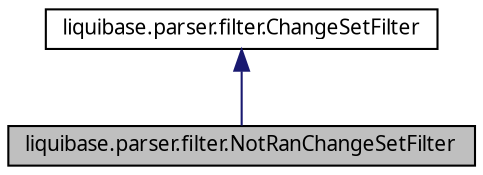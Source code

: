 digraph G
{
  edge [fontname="FreeSans.ttf",fontsize=10,labelfontname="FreeSans.ttf",labelfontsize=10];
  node [fontname="FreeSans.ttf",fontsize=10,shape=record];
  Node1 [label="liquibase.parser.filter.NotRanChangeSetFilter",height=0.2,width=0.4,color="black", fillcolor="grey75", style="filled" fontcolor="black"];
  Node2 -> Node1 [dir=back,color="midnightblue",fontsize=10,style="solid",fontname="FreeSans.ttf"];
  Node2 [label="liquibase.parser.filter.ChangeSetFilter",height=0.2,width=0.4,color="black", fillcolor="white", style="filled",URL="$interfaceliquibase_1_1parser_1_1filter_1_1_change_set_filter.html"];
}

